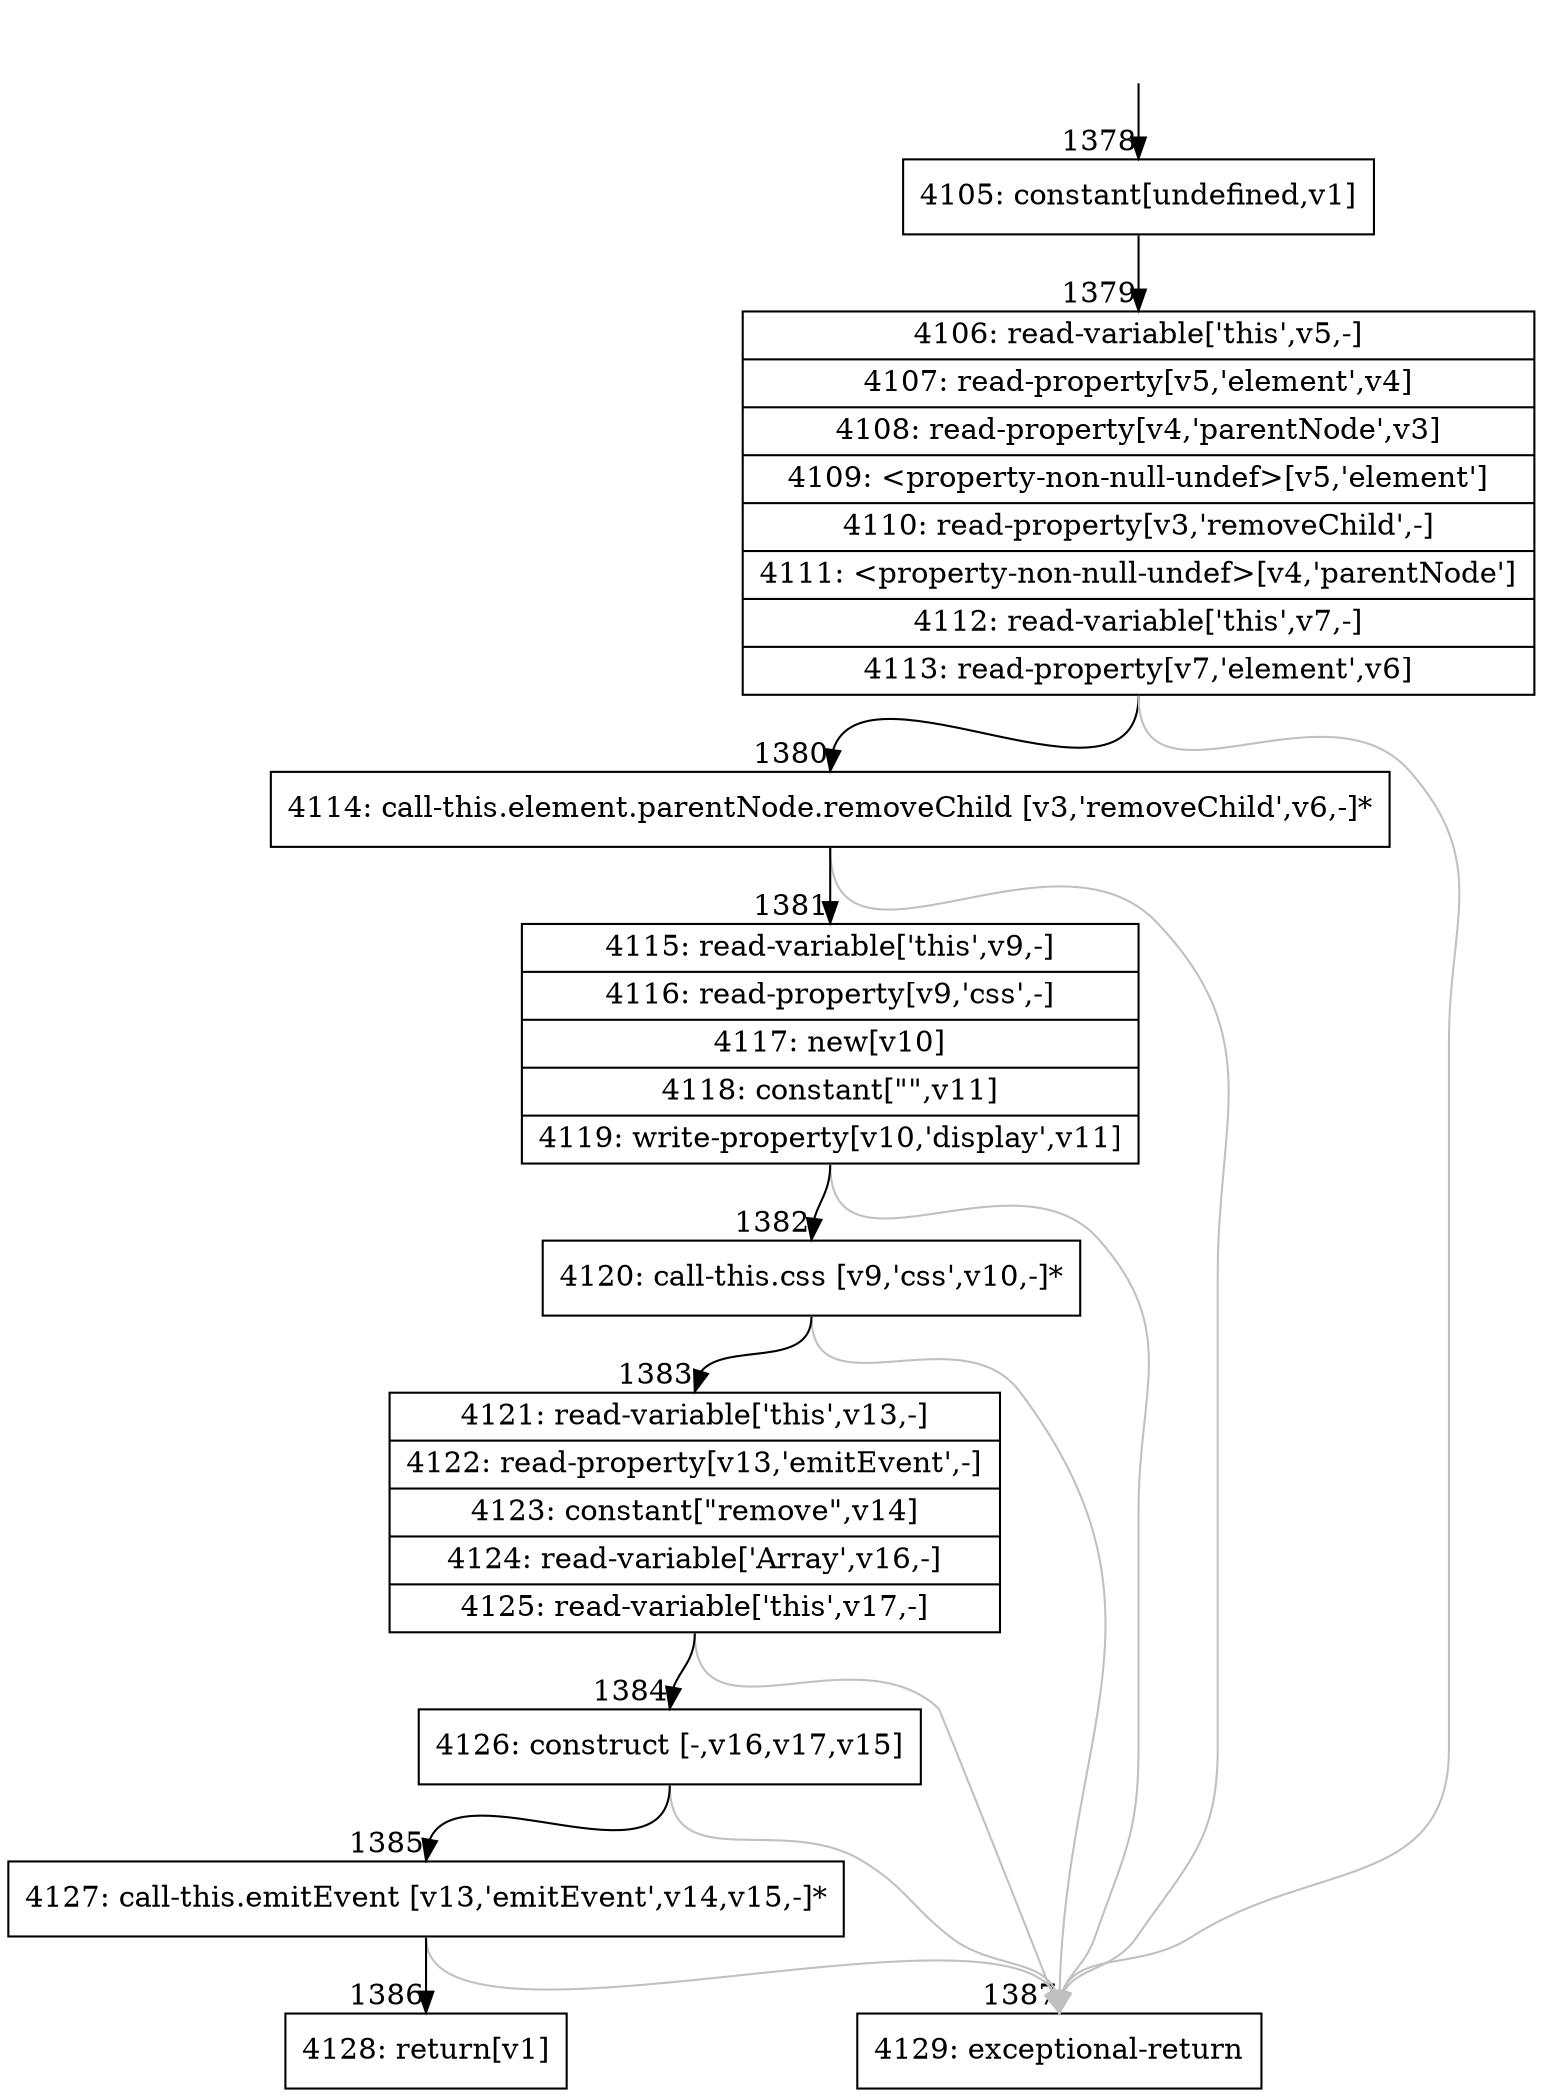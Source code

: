 digraph {
rankdir="TD"
BB_entry126[shape=none,label=""];
BB_entry126 -> BB1378 [tailport=s, headport=n, headlabel="    1378"]
BB1378 [shape=record label="{4105: constant[undefined,v1]}" ] 
BB1378 -> BB1379 [tailport=s, headport=n, headlabel="      1379"]
BB1379 [shape=record label="{4106: read-variable['this',v5,-]|4107: read-property[v5,'element',v4]|4108: read-property[v4,'parentNode',v3]|4109: \<property-non-null-undef\>[v5,'element']|4110: read-property[v3,'removeChild',-]|4111: \<property-non-null-undef\>[v4,'parentNode']|4112: read-variable['this',v7,-]|4113: read-property[v7,'element',v6]}" ] 
BB1379 -> BB1380 [tailport=s, headport=n, headlabel="      1380"]
BB1379 -> BB1387 [tailport=s, headport=n, color=gray, headlabel="      1387"]
BB1380 [shape=record label="{4114: call-this.element.parentNode.removeChild [v3,'removeChild',v6,-]*}" ] 
BB1380 -> BB1381 [tailport=s, headport=n, headlabel="      1381"]
BB1380 -> BB1387 [tailport=s, headport=n, color=gray]
BB1381 [shape=record label="{4115: read-variable['this',v9,-]|4116: read-property[v9,'css',-]|4117: new[v10]|4118: constant[\"\",v11]|4119: write-property[v10,'display',v11]}" ] 
BB1381 -> BB1382 [tailport=s, headport=n, headlabel="      1382"]
BB1381 -> BB1387 [tailport=s, headport=n, color=gray]
BB1382 [shape=record label="{4120: call-this.css [v9,'css',v10,-]*}" ] 
BB1382 -> BB1383 [tailport=s, headport=n, headlabel="      1383"]
BB1382 -> BB1387 [tailport=s, headport=n, color=gray]
BB1383 [shape=record label="{4121: read-variable['this',v13,-]|4122: read-property[v13,'emitEvent',-]|4123: constant[\"remove\",v14]|4124: read-variable['Array',v16,-]|4125: read-variable['this',v17,-]}" ] 
BB1383 -> BB1384 [tailport=s, headport=n, headlabel="      1384"]
BB1383 -> BB1387 [tailport=s, headport=n, color=gray]
BB1384 [shape=record label="{4126: construct [-,v16,v17,v15]}" ] 
BB1384 -> BB1385 [tailport=s, headport=n, headlabel="      1385"]
BB1384 -> BB1387 [tailport=s, headport=n, color=gray]
BB1385 [shape=record label="{4127: call-this.emitEvent [v13,'emitEvent',v14,v15,-]*}" ] 
BB1385 -> BB1386 [tailport=s, headport=n, headlabel="      1386"]
BB1385 -> BB1387 [tailport=s, headport=n, color=gray]
BB1386 [shape=record label="{4128: return[v1]}" ] 
BB1387 [shape=record label="{4129: exceptional-return}" ] 
//#$~ 1929
}
